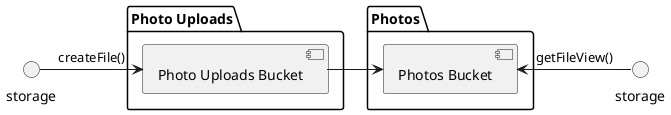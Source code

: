 @startuml "Storage"

interface "storage" as storage1

interface "storage" as storage2

folder "Photo Uploads" {
    [Photo Uploads Bucket]
}

folder "Photos" {
    [Photos Bucket]
}

storage1 -right-> [Photo Uploads Bucket]: createFile()

[Photo Uploads Bucket] -right-> [Photos Bucket]

storage2 -left-> [Photos Bucket]: getFileView()

@enduml